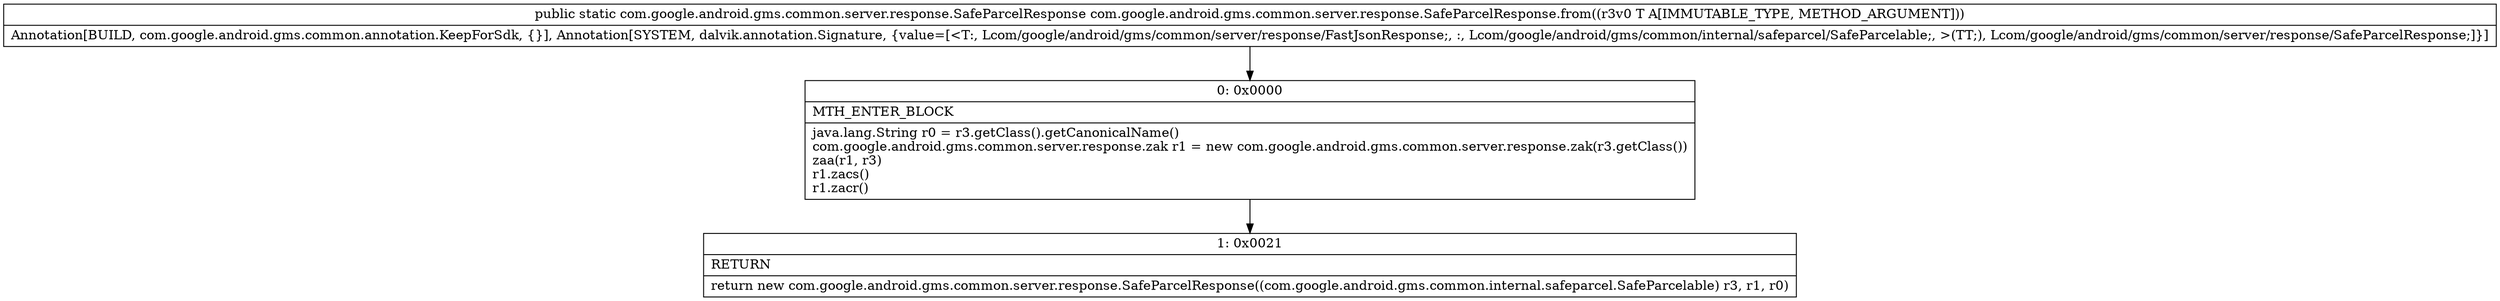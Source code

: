 digraph "CFG forcom.google.android.gms.common.server.response.SafeParcelResponse.from(Lcom\/google\/android\/gms\/common\/server\/response\/FastJsonResponse;)Lcom\/google\/android\/gms\/common\/server\/response\/SafeParcelResponse;" {
Node_0 [shape=record,label="{0\:\ 0x0000|MTH_ENTER_BLOCK\l|java.lang.String r0 = r3.getClass().getCanonicalName()\lcom.google.android.gms.common.server.response.zak r1 = new com.google.android.gms.common.server.response.zak(r3.getClass())\lzaa(r1, r3)\lr1.zacs()\lr1.zacr()\l}"];
Node_1 [shape=record,label="{1\:\ 0x0021|RETURN\l|return new com.google.android.gms.common.server.response.SafeParcelResponse((com.google.android.gms.common.internal.safeparcel.SafeParcelable) r3, r1, r0)\l}"];
MethodNode[shape=record,label="{public static com.google.android.gms.common.server.response.SafeParcelResponse com.google.android.gms.common.server.response.SafeParcelResponse.from((r3v0 T A[IMMUTABLE_TYPE, METHOD_ARGUMENT]))  | Annotation[BUILD, com.google.android.gms.common.annotation.KeepForSdk, \{\}], Annotation[SYSTEM, dalvik.annotation.Signature, \{value=[\<T:, Lcom\/google\/android\/gms\/common\/server\/response\/FastJsonResponse;, :, Lcom\/google\/android\/gms\/common\/internal\/safeparcel\/SafeParcelable;, \>(TT;), Lcom\/google\/android\/gms\/common\/server\/response\/SafeParcelResponse;]\}]\l}"];
MethodNode -> Node_0;
Node_0 -> Node_1;
}

